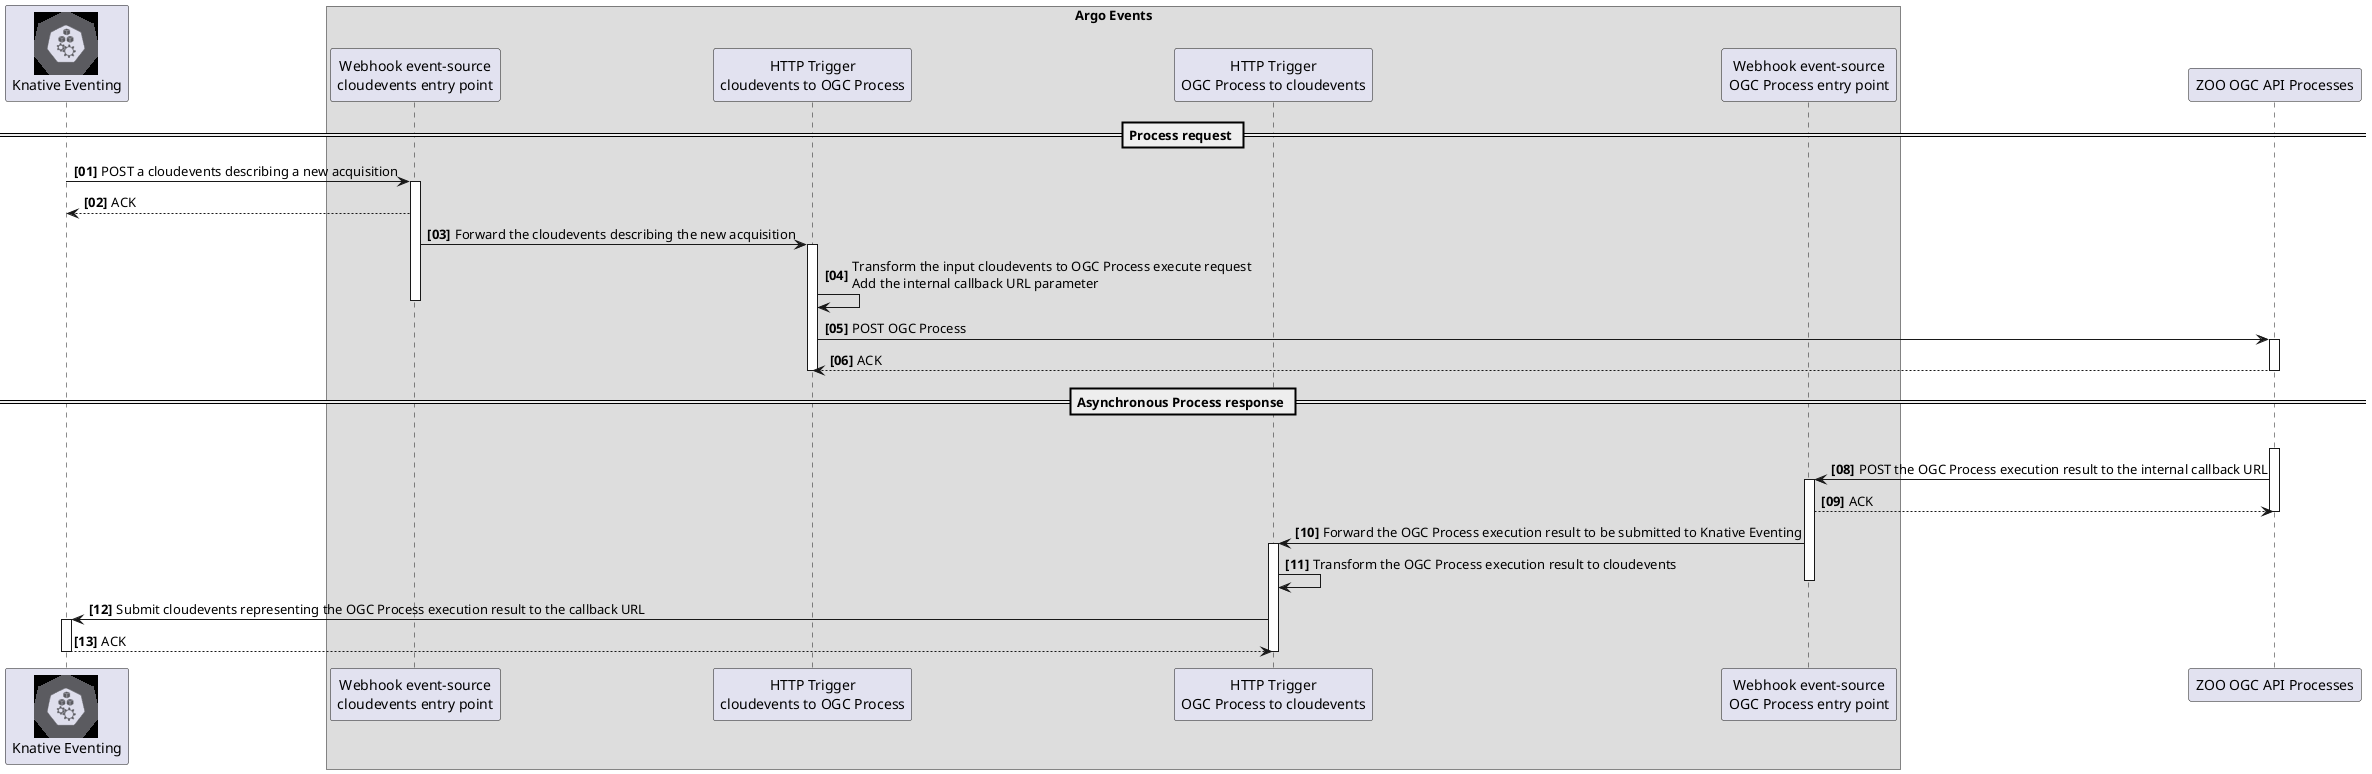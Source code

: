 @startuml
!include <kubernetes/k8s-sprites-unlabeled-25pct>
autonumber "<b>[00]"

participant "<$node>\nKnative Eventing" as keventing

box "Argo Events"
  participant "Webhook event-source\ncloudevents entry point" as aewhi
  participant "HTTP Trigger\ncloudevents to OGC Process" as aehti

  participant "HTTP Trigger\nOGC Process to cloudevents" as aehto
  participant "Webhook event-source\nOGC Process entry point" as aewho
end box

participant "ZOO OGC API Processes" as zoo

== Process request ==

keventing -> aewhi ++ : POST a cloudevents describing a new acquisition
aewhi --> keventing : ACK
aewhi -> aehti ++ : Forward the cloudevents describing the new acquisition
aehti -> aehti: Transform the input cloudevents to OGC Process execute request\nAdd the internal callback URL parameter
deactivate aewhi

aehti -> zoo ++ : POST OGC Process
zoo --> aehti -- : ACK
deactivate aehti

== Asynchronous Process response ==

' this is a workaround to avoid multiple times activation error
zoo -[hidden]> aewho

activate zoo
zoo -> aewho ++ : POST the OGC Process execution result to the internal callback URL
aewho --> zoo : ACK
deactivate zoo

aewho -> aehto ++ : Forward the OGC Process execution result to be submitted to Knative Eventing
aehto -> aehto : Transform the OGC Process execution result to cloudevents
deactivate aewho

aehto -> keventing ++ : Submit cloudevents representing the OGC Process execution result to the callback URL
keventing --> aehto -- : ACK
deactivate aehto

@enduml
